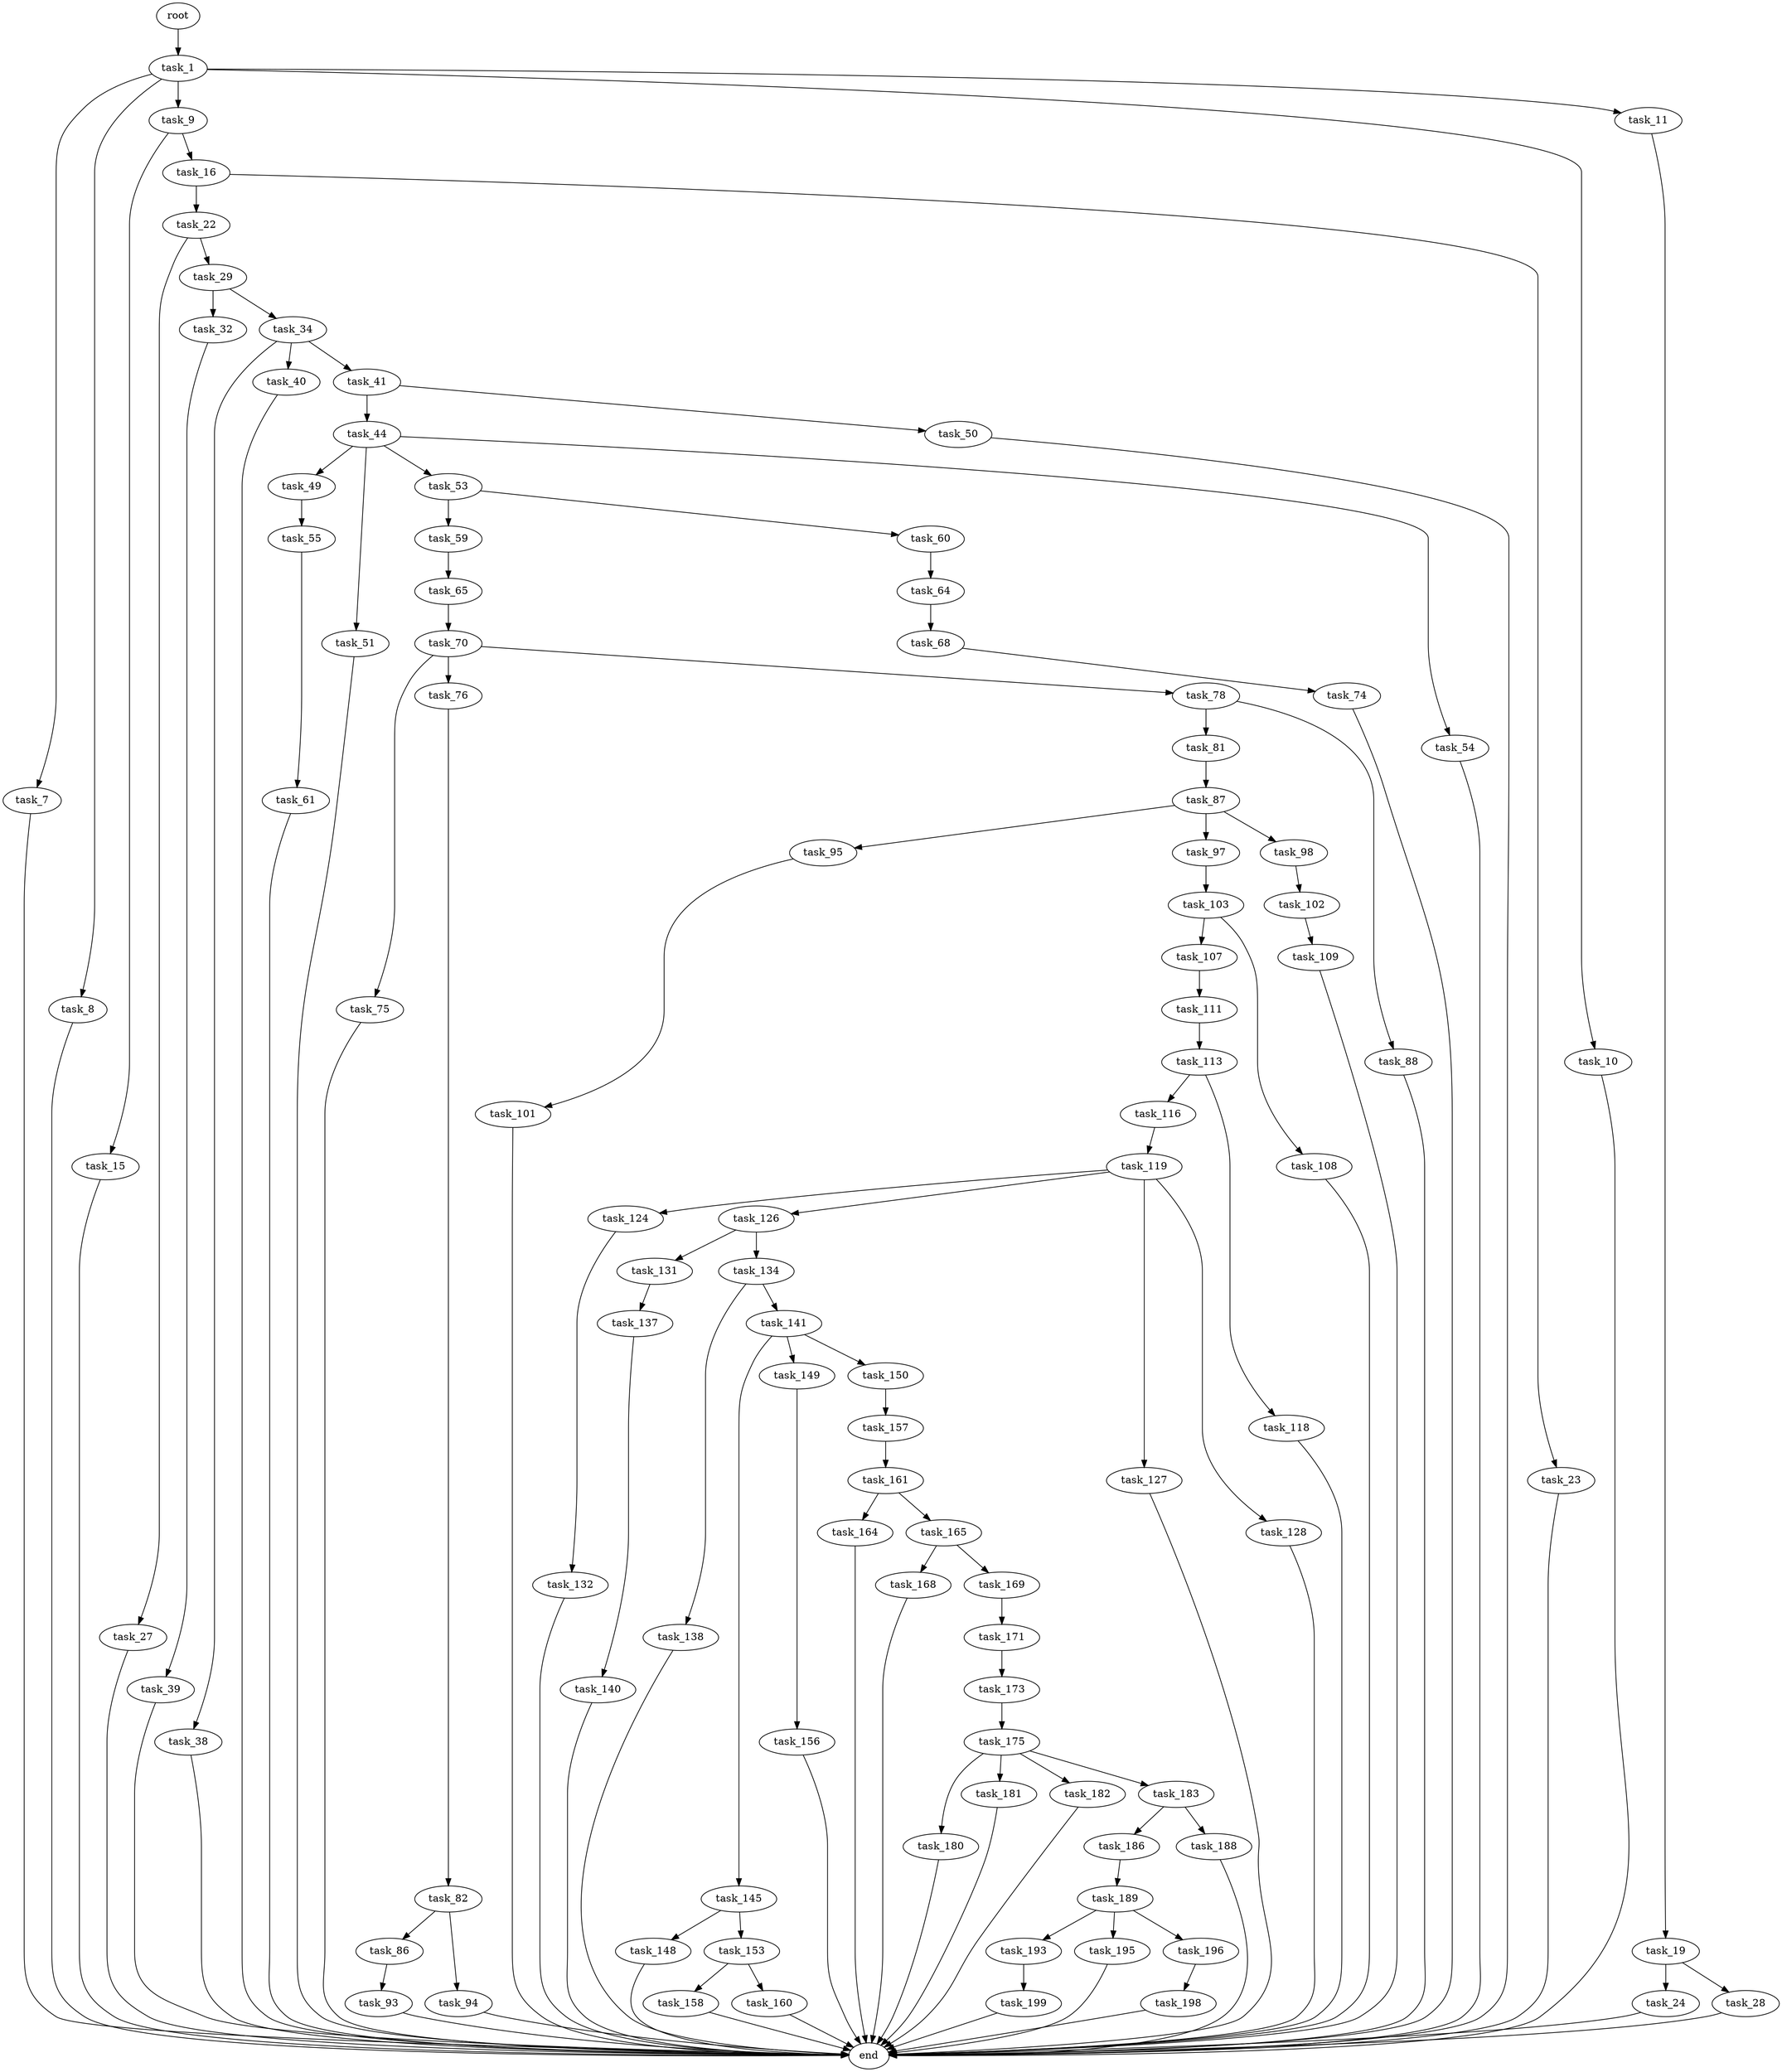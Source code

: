 digraph G {
  root [size="0.000000"];
  task_1 [size="7028541678.000000"];
  task_7 [size="8589934592.000000"];
  task_8 [size="1073741824000.000000"];
  task_9 [size="220755990028.000000"];
  task_10 [size="28991029248.000000"];
  task_11 [size="212827640062.000000"];
  end [size="0.000000"];
  task_15 [size="549755813888.000000"];
  task_16 [size="30511541862.000000"];
  task_19 [size="51260586459.000000"];
  task_22 [size="1073741824000.000000"];
  task_23 [size="28991029248.000000"];
  task_24 [size="11908388752.000000"];
  task_28 [size="9193593852.000000"];
  task_27 [size="166697776836.000000"];
  task_29 [size="28991029248.000000"];
  task_32 [size="1383325649875.000000"];
  task_34 [size="5611361586.000000"];
  task_39 [size="3847976848.000000"];
  task_38 [size="101745187642.000000"];
  task_40 [size="658780501490.000000"];
  task_41 [size="231928233984.000000"];
  task_44 [size="38481564084.000000"];
  task_50 [size="613478273876.000000"];
  task_49 [size="8589934592.000000"];
  task_51 [size="16887366410.000000"];
  task_53 [size="8589934592.000000"];
  task_54 [size="782757789696.000000"];
  task_55 [size="32335702004.000000"];
  task_59 [size="90898385784.000000"];
  task_60 [size="231928233984.000000"];
  task_61 [size="24063275877.000000"];
  task_65 [size="80796006289.000000"];
  task_64 [size="68719476736.000000"];
  task_68 [size="28991029248.000000"];
  task_70 [size="436008395854.000000"];
  task_74 [size="297288810153.000000"];
  task_75 [size="3925458576.000000"];
  task_76 [size="68719476736.000000"];
  task_78 [size="3475282427.000000"];
  task_82 [size="1008039632336.000000"];
  task_81 [size="231928233984.000000"];
  task_88 [size="21991146762.000000"];
  task_87 [size="28991029248.000000"];
  task_86 [size="1073741824000.000000"];
  task_94 [size="29652218144.000000"];
  task_93 [size="134217728000.000000"];
  task_95 [size="34527426959.000000"];
  task_97 [size="8589934592.000000"];
  task_98 [size="127922099936.000000"];
  task_101 [size="438816061587.000000"];
  task_103 [size="3897915029.000000"];
  task_102 [size="40934483676.000000"];
  task_109 [size="134217728000.000000"];
  task_107 [size="28457969800.000000"];
  task_108 [size="62650108203.000000"];
  task_111 [size="426195381533.000000"];
  task_113 [size="1073741824000.000000"];
  task_116 [size="6943676752.000000"];
  task_118 [size="368293445632.000000"];
  task_119 [size="134217728000.000000"];
  task_124 [size="377138783903.000000"];
  task_126 [size="6581948320.000000"];
  task_127 [size="10351987319.000000"];
  task_128 [size="68719476736.000000"];
  task_132 [size="549755813888.000000"];
  task_131 [size="6007697675.000000"];
  task_134 [size="368293445632.000000"];
  task_137 [size="28905237236.000000"];
  task_138 [size="231928233984.000000"];
  task_141 [size="1073741824000.000000"];
  task_140 [size="10512534754.000000"];
  task_145 [size="74346083698.000000"];
  task_149 [size="2067314809.000000"];
  task_150 [size="8589934592.000000"];
  task_148 [size="45681040145.000000"];
  task_153 [size="68719476736.000000"];
  task_156 [size="7113011060.000000"];
  task_157 [size="93422176284.000000"];
  task_158 [size="43363573745.000000"];
  task_160 [size="248464117681.000000"];
  task_161 [size="40303215804.000000"];
  task_164 [size="7966000009.000000"];
  task_165 [size="85628579844.000000"];
  task_168 [size="134217728000.000000"];
  task_169 [size="28991029248.000000"];
  task_171 [size="134217728000.000000"];
  task_173 [size="6447645590.000000"];
  task_175 [size="153561448596.000000"];
  task_180 [size="231928233984.000000"];
  task_181 [size="782757789696.000000"];
  task_182 [size="68719476736.000000"];
  task_183 [size="134217728000.000000"];
  task_186 [size="19906893566.000000"];
  task_188 [size="1159597830068.000000"];
  task_189 [size="1073741824000.000000"];
  task_193 [size="124523165868.000000"];
  task_195 [size="549755813888.000000"];
  task_196 [size="33064147750.000000"];
  task_199 [size="2884243060.000000"];
  task_198 [size="254416865352.000000"];

  root -> task_1 [size="1.000000"];
  task_1 -> task_7 [size="134217728.000000"];
  task_1 -> task_8 [size="134217728.000000"];
  task_1 -> task_9 [size="134217728.000000"];
  task_1 -> task_10 [size="134217728.000000"];
  task_1 -> task_11 [size="134217728.000000"];
  task_7 -> end [size="1.000000"];
  task_8 -> end [size="1.000000"];
  task_9 -> task_15 [size="301989888.000000"];
  task_9 -> task_16 [size="301989888.000000"];
  task_10 -> end [size="1.000000"];
  task_11 -> task_19 [size="301989888.000000"];
  task_15 -> end [size="1.000000"];
  task_16 -> task_22 [size="536870912.000000"];
  task_16 -> task_23 [size="536870912.000000"];
  task_19 -> task_24 [size="838860800.000000"];
  task_19 -> task_28 [size="838860800.000000"];
  task_22 -> task_27 [size="838860800.000000"];
  task_22 -> task_29 [size="838860800.000000"];
  task_23 -> end [size="1.000000"];
  task_24 -> end [size="1.000000"];
  task_28 -> end [size="1.000000"];
  task_27 -> end [size="1.000000"];
  task_29 -> task_32 [size="75497472.000000"];
  task_29 -> task_34 [size="75497472.000000"];
  task_32 -> task_39 [size="838860800.000000"];
  task_34 -> task_38 [size="134217728.000000"];
  task_34 -> task_40 [size="134217728.000000"];
  task_34 -> task_41 [size="134217728.000000"];
  task_39 -> end [size="1.000000"];
  task_38 -> end [size="1.000000"];
  task_40 -> end [size="1.000000"];
  task_41 -> task_44 [size="301989888.000000"];
  task_41 -> task_50 [size="301989888.000000"];
  task_44 -> task_49 [size="838860800.000000"];
  task_44 -> task_51 [size="838860800.000000"];
  task_44 -> task_53 [size="838860800.000000"];
  task_44 -> task_54 [size="838860800.000000"];
  task_50 -> end [size="1.000000"];
  task_49 -> task_55 [size="33554432.000000"];
  task_51 -> end [size="1.000000"];
  task_53 -> task_59 [size="33554432.000000"];
  task_53 -> task_60 [size="33554432.000000"];
  task_54 -> end [size="1.000000"];
  task_55 -> task_61 [size="536870912.000000"];
  task_59 -> task_65 [size="134217728.000000"];
  task_60 -> task_64 [size="301989888.000000"];
  task_61 -> end [size="1.000000"];
  task_65 -> task_70 [size="75497472.000000"];
  task_64 -> task_68 [size="134217728.000000"];
  task_68 -> task_74 [size="75497472.000000"];
  task_70 -> task_75 [size="411041792.000000"];
  task_70 -> task_76 [size="411041792.000000"];
  task_70 -> task_78 [size="411041792.000000"];
  task_74 -> end [size="1.000000"];
  task_75 -> end [size="1.000000"];
  task_76 -> task_82 [size="134217728.000000"];
  task_78 -> task_81 [size="75497472.000000"];
  task_78 -> task_88 [size="75497472.000000"];
  task_82 -> task_86 [size="679477248.000000"];
  task_82 -> task_94 [size="679477248.000000"];
  task_81 -> task_87 [size="301989888.000000"];
  task_88 -> end [size="1.000000"];
  task_87 -> task_95 [size="75497472.000000"];
  task_87 -> task_97 [size="75497472.000000"];
  task_87 -> task_98 [size="75497472.000000"];
  task_86 -> task_93 [size="838860800.000000"];
  task_94 -> end [size="1.000000"];
  task_93 -> end [size="1.000000"];
  task_95 -> task_101 [size="33554432.000000"];
  task_97 -> task_103 [size="33554432.000000"];
  task_98 -> task_102 [size="411041792.000000"];
  task_101 -> end [size="1.000000"];
  task_103 -> task_107 [size="75497472.000000"];
  task_103 -> task_108 [size="75497472.000000"];
  task_102 -> task_109 [size="679477248.000000"];
  task_109 -> end [size="1.000000"];
  task_107 -> task_111 [size="838860800.000000"];
  task_108 -> end [size="1.000000"];
  task_111 -> task_113 [size="411041792.000000"];
  task_113 -> task_116 [size="838860800.000000"];
  task_113 -> task_118 [size="838860800.000000"];
  task_116 -> task_119 [size="134217728.000000"];
  task_118 -> end [size="1.000000"];
  task_119 -> task_124 [size="209715200.000000"];
  task_119 -> task_126 [size="209715200.000000"];
  task_119 -> task_127 [size="209715200.000000"];
  task_119 -> task_128 [size="209715200.000000"];
  task_124 -> task_132 [size="679477248.000000"];
  task_126 -> task_131 [size="209715200.000000"];
  task_126 -> task_134 [size="209715200.000000"];
  task_127 -> end [size="1.000000"];
  task_128 -> end [size="1.000000"];
  task_132 -> end [size="1.000000"];
  task_131 -> task_137 [size="679477248.000000"];
  task_134 -> task_138 [size="411041792.000000"];
  task_134 -> task_141 [size="411041792.000000"];
  task_137 -> task_140 [size="679477248.000000"];
  task_138 -> end [size="1.000000"];
  task_141 -> task_145 [size="838860800.000000"];
  task_141 -> task_149 [size="838860800.000000"];
  task_141 -> task_150 [size="838860800.000000"];
  task_140 -> end [size="1.000000"];
  task_145 -> task_148 [size="209715200.000000"];
  task_145 -> task_153 [size="209715200.000000"];
  task_149 -> task_156 [size="33554432.000000"];
  task_150 -> task_157 [size="33554432.000000"];
  task_148 -> end [size="1.000000"];
  task_153 -> task_158 [size="134217728.000000"];
  task_153 -> task_160 [size="134217728.000000"];
  task_156 -> end [size="1.000000"];
  task_157 -> task_161 [size="134217728.000000"];
  task_158 -> end [size="1.000000"];
  task_160 -> end [size="1.000000"];
  task_161 -> task_164 [size="33554432.000000"];
  task_161 -> task_165 [size="33554432.000000"];
  task_164 -> end [size="1.000000"];
  task_165 -> task_168 [size="134217728.000000"];
  task_165 -> task_169 [size="134217728.000000"];
  task_168 -> end [size="1.000000"];
  task_169 -> task_171 [size="75497472.000000"];
  task_171 -> task_173 [size="209715200.000000"];
  task_173 -> task_175 [size="301989888.000000"];
  task_175 -> task_180 [size="134217728.000000"];
  task_175 -> task_181 [size="134217728.000000"];
  task_175 -> task_182 [size="134217728.000000"];
  task_175 -> task_183 [size="134217728.000000"];
  task_180 -> end [size="1.000000"];
  task_181 -> end [size="1.000000"];
  task_182 -> end [size="1.000000"];
  task_183 -> task_186 [size="209715200.000000"];
  task_183 -> task_188 [size="209715200.000000"];
  task_186 -> task_189 [size="679477248.000000"];
  task_188 -> end [size="1.000000"];
  task_189 -> task_193 [size="838860800.000000"];
  task_189 -> task_195 [size="838860800.000000"];
  task_189 -> task_196 [size="838860800.000000"];
  task_193 -> task_199 [size="134217728.000000"];
  task_195 -> end [size="1.000000"];
  task_196 -> task_198 [size="536870912.000000"];
  task_199 -> end [size="1.000000"];
  task_198 -> end [size="1.000000"];
}
